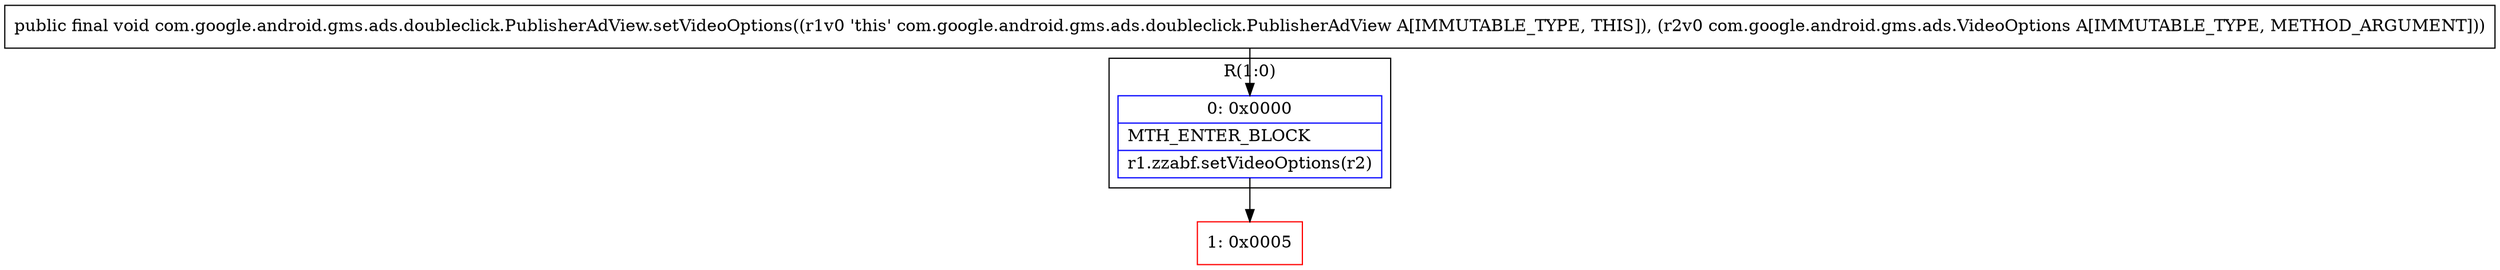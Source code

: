 digraph "CFG forcom.google.android.gms.ads.doubleclick.PublisherAdView.setVideoOptions(Lcom\/google\/android\/gms\/ads\/VideoOptions;)V" {
subgraph cluster_Region_314585891 {
label = "R(1:0)";
node [shape=record,color=blue];
Node_0 [shape=record,label="{0\:\ 0x0000|MTH_ENTER_BLOCK\l|r1.zzabf.setVideoOptions(r2)\l}"];
}
Node_1 [shape=record,color=red,label="{1\:\ 0x0005}"];
MethodNode[shape=record,label="{public final void com.google.android.gms.ads.doubleclick.PublisherAdView.setVideoOptions((r1v0 'this' com.google.android.gms.ads.doubleclick.PublisherAdView A[IMMUTABLE_TYPE, THIS]), (r2v0 com.google.android.gms.ads.VideoOptions A[IMMUTABLE_TYPE, METHOD_ARGUMENT])) }"];
MethodNode -> Node_0;
Node_0 -> Node_1;
}

